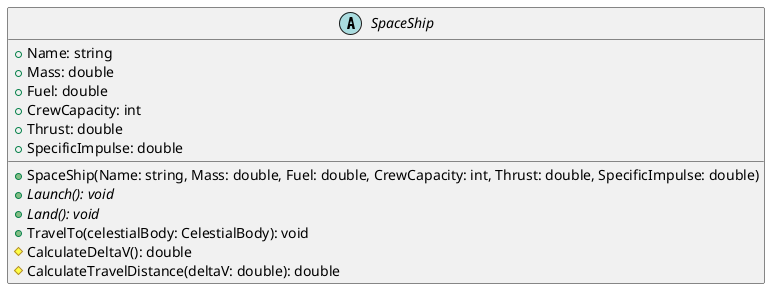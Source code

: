 @startuml SpaceShip
abstract class SpaceShip{
    + Name: string
    + Mass: double
    + Fuel: double
    + CrewCapacity: int
    + Thrust: double
    + SpecificImpulse: double
    + SpaceShip(Name: string, Mass: double, Fuel: double, CrewCapacity: int, Thrust: double, SpecificImpulse: double)
    + {abstract} Launch(): void
    + {abstract} Land(): void
    + TravelTo(celestialBody: CelestialBody): void
    # CalculateDeltaV(): double
    # CalculateTravelDistance(deltaV: double): double
}
@enduml